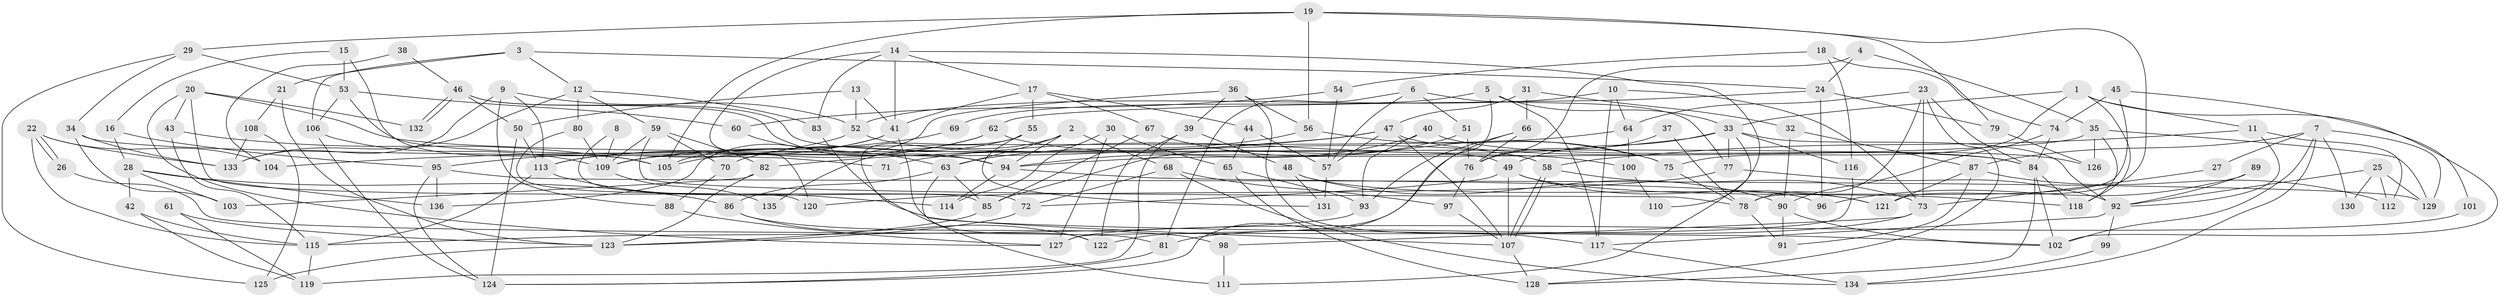 // coarse degree distribution, {7: 0.15730337078651685, 4: 0.20224719101123595, 3: 0.19101123595505617, 9: 0.02247191011235955, 5: 0.12359550561797752, 8: 0.06741573033707865, 6: 0.14606741573033707, 2: 0.0898876404494382}
// Generated by graph-tools (version 1.1) at 2025/52/02/27/25 19:52:05]
// undirected, 136 vertices, 272 edges
graph export_dot {
graph [start="1"]
  node [color=gray90,style=filled];
  1;
  2;
  3;
  4;
  5;
  6;
  7;
  8;
  9;
  10;
  11;
  12;
  13;
  14;
  15;
  16;
  17;
  18;
  19;
  20;
  21;
  22;
  23;
  24;
  25;
  26;
  27;
  28;
  29;
  30;
  31;
  32;
  33;
  34;
  35;
  36;
  37;
  38;
  39;
  40;
  41;
  42;
  43;
  44;
  45;
  46;
  47;
  48;
  49;
  50;
  51;
  52;
  53;
  54;
  55;
  56;
  57;
  58;
  59;
  60;
  61;
  62;
  63;
  64;
  65;
  66;
  67;
  68;
  69;
  70;
  71;
  72;
  73;
  74;
  75;
  76;
  77;
  78;
  79;
  80;
  81;
  82;
  83;
  84;
  85;
  86;
  87;
  88;
  89;
  90;
  91;
  92;
  93;
  94;
  95;
  96;
  97;
  98;
  99;
  100;
  101;
  102;
  103;
  104;
  105;
  106;
  107;
  108;
  109;
  110;
  111;
  112;
  113;
  114;
  115;
  116;
  117;
  118;
  119;
  120;
  121;
  122;
  123;
  124;
  125;
  126;
  127;
  128;
  129;
  130;
  131;
  132;
  133;
  134;
  135;
  136;
  1 -- 118;
  1 -- 33;
  1 -- 11;
  1 -- 75;
  1 -- 102;
  2 -- 94;
  2 -- 63;
  2 -- 68;
  2 -- 135;
  3 -- 21;
  3 -- 12;
  3 -- 24;
  3 -- 106;
  4 -- 35;
  4 -- 24;
  4 -- 76;
  5 -- 33;
  5 -- 117;
  5 -- 69;
  5 -- 124;
  6 -- 81;
  6 -- 51;
  6 -- 57;
  6 -- 77;
  7 -- 129;
  7 -- 134;
  7 -- 27;
  7 -- 87;
  7 -- 102;
  7 -- 130;
  8 -- 109;
  8 -- 85;
  9 -- 113;
  9 -- 88;
  9 -- 52;
  9 -- 133;
  10 -- 52;
  10 -- 64;
  10 -- 73;
  10 -- 117;
  11 -- 58;
  11 -- 92;
  11 -- 112;
  12 -- 83;
  12 -- 133;
  12 -- 59;
  12 -- 80;
  13 -- 41;
  13 -- 52;
  13 -- 50;
  14 -- 41;
  14 -- 120;
  14 -- 17;
  14 -- 83;
  14 -- 110;
  15 -- 53;
  15 -- 105;
  15 -- 16;
  16 -- 95;
  16 -- 28;
  17 -- 41;
  17 -- 44;
  17 -- 55;
  17 -- 67;
  18 -- 54;
  18 -- 74;
  18 -- 116;
  19 -- 56;
  19 -- 79;
  19 -- 29;
  19 -- 105;
  19 -- 121;
  20 -- 127;
  20 -- 84;
  20 -- 43;
  20 -- 72;
  20 -- 132;
  21 -- 108;
  21 -- 123;
  22 -- 115;
  22 -- 26;
  22 -- 26;
  22 -- 104;
  22 -- 133;
  23 -- 78;
  23 -- 128;
  23 -- 64;
  23 -- 73;
  23 -- 84;
  24 -- 62;
  24 -- 79;
  24 -- 96;
  25 -- 92;
  25 -- 129;
  25 -- 112;
  25 -- 130;
  26 -- 81;
  27 -- 73;
  28 -- 42;
  28 -- 86;
  28 -- 103;
  28 -- 136;
  29 -- 53;
  29 -- 34;
  29 -- 125;
  30 -- 65;
  30 -- 114;
  30 -- 127;
  31 -- 47;
  31 -- 32;
  31 -- 66;
  32 -- 87;
  32 -- 90;
  33 -- 77;
  33 -- 49;
  33 -- 71;
  33 -- 92;
  33 -- 111;
  33 -- 116;
  34 -- 133;
  34 -- 71;
  34 -- 103;
  35 -- 118;
  35 -- 94;
  35 -- 126;
  35 -- 129;
  36 -- 39;
  36 -- 117;
  36 -- 56;
  36 -- 136;
  37 -- 78;
  37 -- 76;
  38 -- 46;
  38 -- 104;
  39 -- 122;
  39 -- 48;
  39 -- 119;
  40 -- 93;
  40 -- 84;
  40 -- 94;
  41 -- 102;
  41 -- 113;
  41 -- 105;
  42 -- 119;
  42 -- 115;
  43 -- 105;
  43 -- 115;
  44 -- 57;
  44 -- 65;
  45 -- 78;
  45 -- 74;
  45 -- 101;
  46 -- 50;
  46 -- 132;
  46 -- 132;
  46 -- 49;
  46 -- 94;
  47 -- 107;
  47 -- 82;
  47 -- 57;
  47 -- 104;
  47 -- 126;
  48 -- 131;
  48 -- 121;
  48 -- 90;
  49 -- 121;
  49 -- 72;
  49 -- 107;
  49 -- 118;
  50 -- 124;
  50 -- 113;
  51 -- 76;
  51 -- 85;
  52 -- 58;
  52 -- 95;
  53 -- 94;
  53 -- 106;
  53 -- 60;
  54 -- 57;
  54 -- 60;
  55 -- 107;
  55 -- 70;
  55 -- 131;
  56 -- 75;
  56 -- 63;
  57 -- 131;
  58 -- 73;
  58 -- 107;
  58 -- 107;
  59 -- 82;
  59 -- 70;
  59 -- 78;
  59 -- 109;
  60 -- 63;
  61 -- 123;
  61 -- 119;
  62 -- 105;
  62 -- 113;
  62 -- 100;
  63 -- 86;
  63 -- 85;
  63 -- 122;
  64 -- 109;
  64 -- 100;
  65 -- 128;
  65 -- 93;
  66 -- 76;
  66 -- 93;
  66 -- 122;
  67 -- 75;
  67 -- 85;
  68 -- 72;
  68 -- 97;
  68 -- 134;
  69 -- 109;
  70 -- 88;
  72 -- 123;
  73 -- 81;
  73 -- 98;
  74 -- 90;
  74 -- 84;
  75 -- 78;
  76 -- 97;
  77 -- 92;
  77 -- 120;
  78 -- 91;
  79 -- 126;
  80 -- 109;
  80 -- 120;
  81 -- 124;
  82 -- 123;
  82 -- 103;
  83 -- 111;
  84 -- 102;
  84 -- 118;
  84 -- 128;
  85 -- 123;
  86 -- 122;
  86 -- 98;
  87 -- 112;
  87 -- 91;
  87 -- 121;
  88 -- 127;
  89 -- 96;
  89 -- 92;
  90 -- 102;
  90 -- 91;
  92 -- 99;
  92 -- 117;
  93 -- 115;
  94 -- 96;
  94 -- 114;
  95 -- 136;
  95 -- 124;
  95 -- 129;
  97 -- 107;
  98 -- 111;
  99 -- 134;
  100 -- 110;
  101 -- 127;
  106 -- 124;
  106 -- 109;
  107 -- 128;
  108 -- 125;
  108 -- 133;
  109 -- 135;
  113 -- 115;
  113 -- 114;
  115 -- 119;
  116 -- 127;
  117 -- 134;
  123 -- 125;
}
